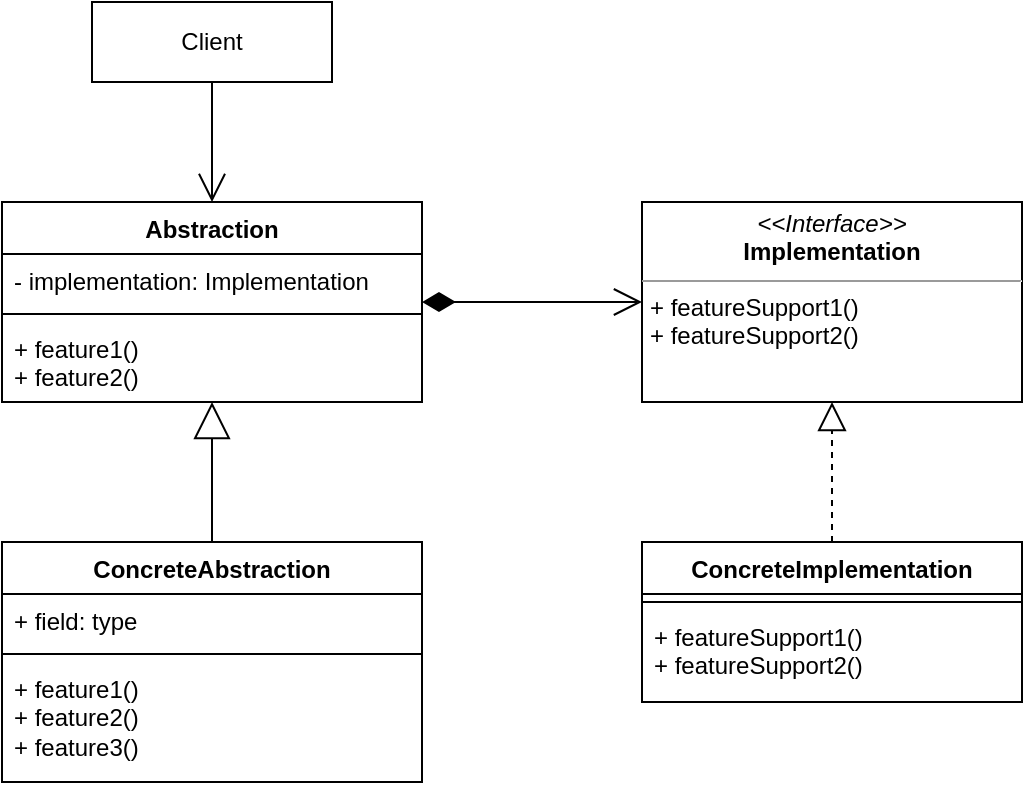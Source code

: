 <mxfile version="21.1.2" type="device">
  <diagram id="C5RBs43oDa-KdzZeNtuy" name="Page-1">
    <mxGraphModel dx="1195" dy="703" grid="1" gridSize="10" guides="1" tooltips="1" connect="1" arrows="1" fold="1" page="1" pageScale="1" pageWidth="827" pageHeight="1169" math="0" shadow="0">
      <root>
        <mxCell id="WIyWlLk6GJQsqaUBKTNV-0" />
        <mxCell id="WIyWlLk6GJQsqaUBKTNV-1" parent="WIyWlLk6GJQsqaUBKTNV-0" />
        <mxCell id="w6i0QsWMCfZddAD-uTKw-0" value="Client" style="html=1;whiteSpace=wrap;" vertex="1" parent="WIyWlLk6GJQsqaUBKTNV-1">
          <mxGeometry x="185" y="80" width="120" height="40" as="geometry" />
        </mxCell>
        <mxCell id="w6i0QsWMCfZddAD-uTKw-1" value="Abstraction" style="swimlane;fontStyle=1;align=center;verticalAlign=top;childLayout=stackLayout;horizontal=1;startSize=26;horizontalStack=0;resizeParent=1;resizeParentMax=0;resizeLast=0;collapsible=1;marginBottom=0;whiteSpace=wrap;html=1;" vertex="1" parent="WIyWlLk6GJQsqaUBKTNV-1">
          <mxGeometry x="140" y="180" width="210" height="100" as="geometry" />
        </mxCell>
        <mxCell id="w6i0QsWMCfZddAD-uTKw-2" value="- implementation: Implementation" style="text;strokeColor=none;fillColor=none;align=left;verticalAlign=top;spacingLeft=4;spacingRight=4;overflow=hidden;rotatable=0;points=[[0,0.5],[1,0.5]];portConstraint=eastwest;whiteSpace=wrap;html=1;" vertex="1" parent="w6i0QsWMCfZddAD-uTKw-1">
          <mxGeometry y="26" width="210" height="26" as="geometry" />
        </mxCell>
        <mxCell id="w6i0QsWMCfZddAD-uTKw-3" value="" style="line;strokeWidth=1;fillColor=none;align=left;verticalAlign=middle;spacingTop=-1;spacingLeft=3;spacingRight=3;rotatable=0;labelPosition=right;points=[];portConstraint=eastwest;strokeColor=inherit;" vertex="1" parent="w6i0QsWMCfZddAD-uTKw-1">
          <mxGeometry y="52" width="210" height="8" as="geometry" />
        </mxCell>
        <mxCell id="w6i0QsWMCfZddAD-uTKw-4" value="+ feature1()&lt;br&gt;+ feature2()" style="text;strokeColor=none;fillColor=none;align=left;verticalAlign=top;spacingLeft=4;spacingRight=4;overflow=hidden;rotatable=0;points=[[0,0.5],[1,0.5]];portConstraint=eastwest;whiteSpace=wrap;html=1;" vertex="1" parent="w6i0QsWMCfZddAD-uTKw-1">
          <mxGeometry y="60" width="210" height="40" as="geometry" />
        </mxCell>
        <mxCell id="w6i0QsWMCfZddAD-uTKw-5" value="&lt;p style=&quot;margin:0px;margin-top:4px;text-align:center;&quot;&gt;&lt;i&gt;&amp;lt;&amp;lt;Interface&amp;gt;&amp;gt;&lt;/i&gt;&lt;br&gt;&lt;b&gt;Implementation&lt;/b&gt;&lt;/p&gt;&lt;hr size=&quot;1&quot;&gt;&lt;p style=&quot;margin:0px;margin-left:4px;&quot;&gt;&lt;/p&gt;&lt;p style=&quot;margin:0px;margin-left:4px;&quot;&gt;+ featureSupport1()&lt;br&gt;+ featureSupport2()&lt;br&gt;&lt;/p&gt;" style="verticalAlign=top;align=left;overflow=fill;fontSize=12;fontFamily=Helvetica;html=1;whiteSpace=wrap;" vertex="1" parent="WIyWlLk6GJQsqaUBKTNV-1">
          <mxGeometry x="460" y="180" width="190" height="100" as="geometry" />
        </mxCell>
        <mxCell id="w6i0QsWMCfZddAD-uTKw-6" value="ConcreteAbstraction" style="swimlane;fontStyle=1;align=center;verticalAlign=top;childLayout=stackLayout;horizontal=1;startSize=26;horizontalStack=0;resizeParent=1;resizeParentMax=0;resizeLast=0;collapsible=1;marginBottom=0;whiteSpace=wrap;html=1;" vertex="1" parent="WIyWlLk6GJQsqaUBKTNV-1">
          <mxGeometry x="140" y="350" width="210" height="120" as="geometry" />
        </mxCell>
        <mxCell id="w6i0QsWMCfZddAD-uTKw-7" value="+ field: type" style="text;strokeColor=none;fillColor=none;align=left;verticalAlign=top;spacingLeft=4;spacingRight=4;overflow=hidden;rotatable=0;points=[[0,0.5],[1,0.5]];portConstraint=eastwest;whiteSpace=wrap;html=1;" vertex="1" parent="w6i0QsWMCfZddAD-uTKw-6">
          <mxGeometry y="26" width="210" height="26" as="geometry" />
        </mxCell>
        <mxCell id="w6i0QsWMCfZddAD-uTKw-8" value="" style="line;strokeWidth=1;fillColor=none;align=left;verticalAlign=middle;spacingTop=-1;spacingLeft=3;spacingRight=3;rotatable=0;labelPosition=right;points=[];portConstraint=eastwest;strokeColor=inherit;" vertex="1" parent="w6i0QsWMCfZddAD-uTKw-6">
          <mxGeometry y="52" width="210" height="8" as="geometry" />
        </mxCell>
        <mxCell id="w6i0QsWMCfZddAD-uTKw-9" value="+ feature1()&lt;br style=&quot;border-color: var(--border-color);&quot;&gt;+ feature2()&lt;br&gt;+ feature3()" style="text;strokeColor=none;fillColor=none;align=left;verticalAlign=top;spacingLeft=4;spacingRight=4;overflow=hidden;rotatable=0;points=[[0,0.5],[1,0.5]];portConstraint=eastwest;whiteSpace=wrap;html=1;" vertex="1" parent="w6i0QsWMCfZddAD-uTKw-6">
          <mxGeometry y="60" width="210" height="60" as="geometry" />
        </mxCell>
        <mxCell id="w6i0QsWMCfZddAD-uTKw-10" value="ConcreteImplementation" style="swimlane;fontStyle=1;align=center;verticalAlign=top;childLayout=stackLayout;horizontal=1;startSize=26;horizontalStack=0;resizeParent=1;resizeParentMax=0;resizeLast=0;collapsible=1;marginBottom=0;whiteSpace=wrap;html=1;" vertex="1" parent="WIyWlLk6GJQsqaUBKTNV-1">
          <mxGeometry x="460" y="350" width="190" height="80" as="geometry" />
        </mxCell>
        <mxCell id="w6i0QsWMCfZddAD-uTKw-12" value="" style="line;strokeWidth=1;fillColor=none;align=left;verticalAlign=middle;spacingTop=-1;spacingLeft=3;spacingRight=3;rotatable=0;labelPosition=right;points=[];portConstraint=eastwest;strokeColor=inherit;" vertex="1" parent="w6i0QsWMCfZddAD-uTKw-10">
          <mxGeometry y="26" width="190" height="8" as="geometry" />
        </mxCell>
        <mxCell id="w6i0QsWMCfZddAD-uTKw-13" value="+ featureSupport1()&lt;br style=&quot;border-color: var(--border-color);&quot;&gt;+ featureSupport2()" style="text;strokeColor=none;fillColor=none;align=left;verticalAlign=top;spacingLeft=4;spacingRight=4;overflow=hidden;rotatable=0;points=[[0,0.5],[1,0.5]];portConstraint=eastwest;whiteSpace=wrap;html=1;" vertex="1" parent="w6i0QsWMCfZddAD-uTKw-10">
          <mxGeometry y="34" width="190" height="46" as="geometry" />
        </mxCell>
        <mxCell id="w6i0QsWMCfZddAD-uTKw-16" value="" style="endArrow=block;dashed=1;endFill=0;endSize=12;html=1;rounded=0;" edge="1" parent="WIyWlLk6GJQsqaUBKTNV-1" source="w6i0QsWMCfZddAD-uTKw-10" target="w6i0QsWMCfZddAD-uTKw-5">
          <mxGeometry width="160" relative="1" as="geometry">
            <mxPoint x="330" y="260" as="sourcePoint" />
            <mxPoint x="490" y="260" as="targetPoint" />
          </mxGeometry>
        </mxCell>
        <mxCell id="w6i0QsWMCfZddAD-uTKw-17" value="" style="endArrow=block;endSize=16;endFill=0;html=1;rounded=0;" edge="1" parent="WIyWlLk6GJQsqaUBKTNV-1" source="w6i0QsWMCfZddAD-uTKw-6" target="w6i0QsWMCfZddAD-uTKw-1">
          <mxGeometry width="160" relative="1" as="geometry">
            <mxPoint x="370" y="510" as="sourcePoint" />
            <mxPoint x="530" y="510" as="targetPoint" />
            <mxPoint as="offset" />
          </mxGeometry>
        </mxCell>
        <mxCell id="w6i0QsWMCfZddAD-uTKw-18" value="" style="endArrow=open;html=1;endSize=12;startArrow=diamondThin;startSize=14;startFill=1;edgeStyle=orthogonalEdgeStyle;align=left;verticalAlign=bottom;rounded=0;" edge="1" parent="WIyWlLk6GJQsqaUBKTNV-1" source="w6i0QsWMCfZddAD-uTKw-1" target="w6i0QsWMCfZddAD-uTKw-5">
          <mxGeometry x="-1" y="3" relative="1" as="geometry">
            <mxPoint x="380" y="570" as="sourcePoint" />
            <mxPoint x="540" y="570" as="targetPoint" />
            <mxPoint as="offset" />
          </mxGeometry>
        </mxCell>
        <mxCell id="w6i0QsWMCfZddAD-uTKw-19" value="" style="endArrow=open;endFill=1;endSize=12;html=1;rounded=0;" edge="1" parent="WIyWlLk6GJQsqaUBKTNV-1" source="w6i0QsWMCfZddAD-uTKw-0" target="w6i0QsWMCfZddAD-uTKw-1">
          <mxGeometry width="160" relative="1" as="geometry">
            <mxPoint x="380" y="210" as="sourcePoint" />
            <mxPoint x="540" y="210" as="targetPoint" />
          </mxGeometry>
        </mxCell>
      </root>
    </mxGraphModel>
  </diagram>
</mxfile>

